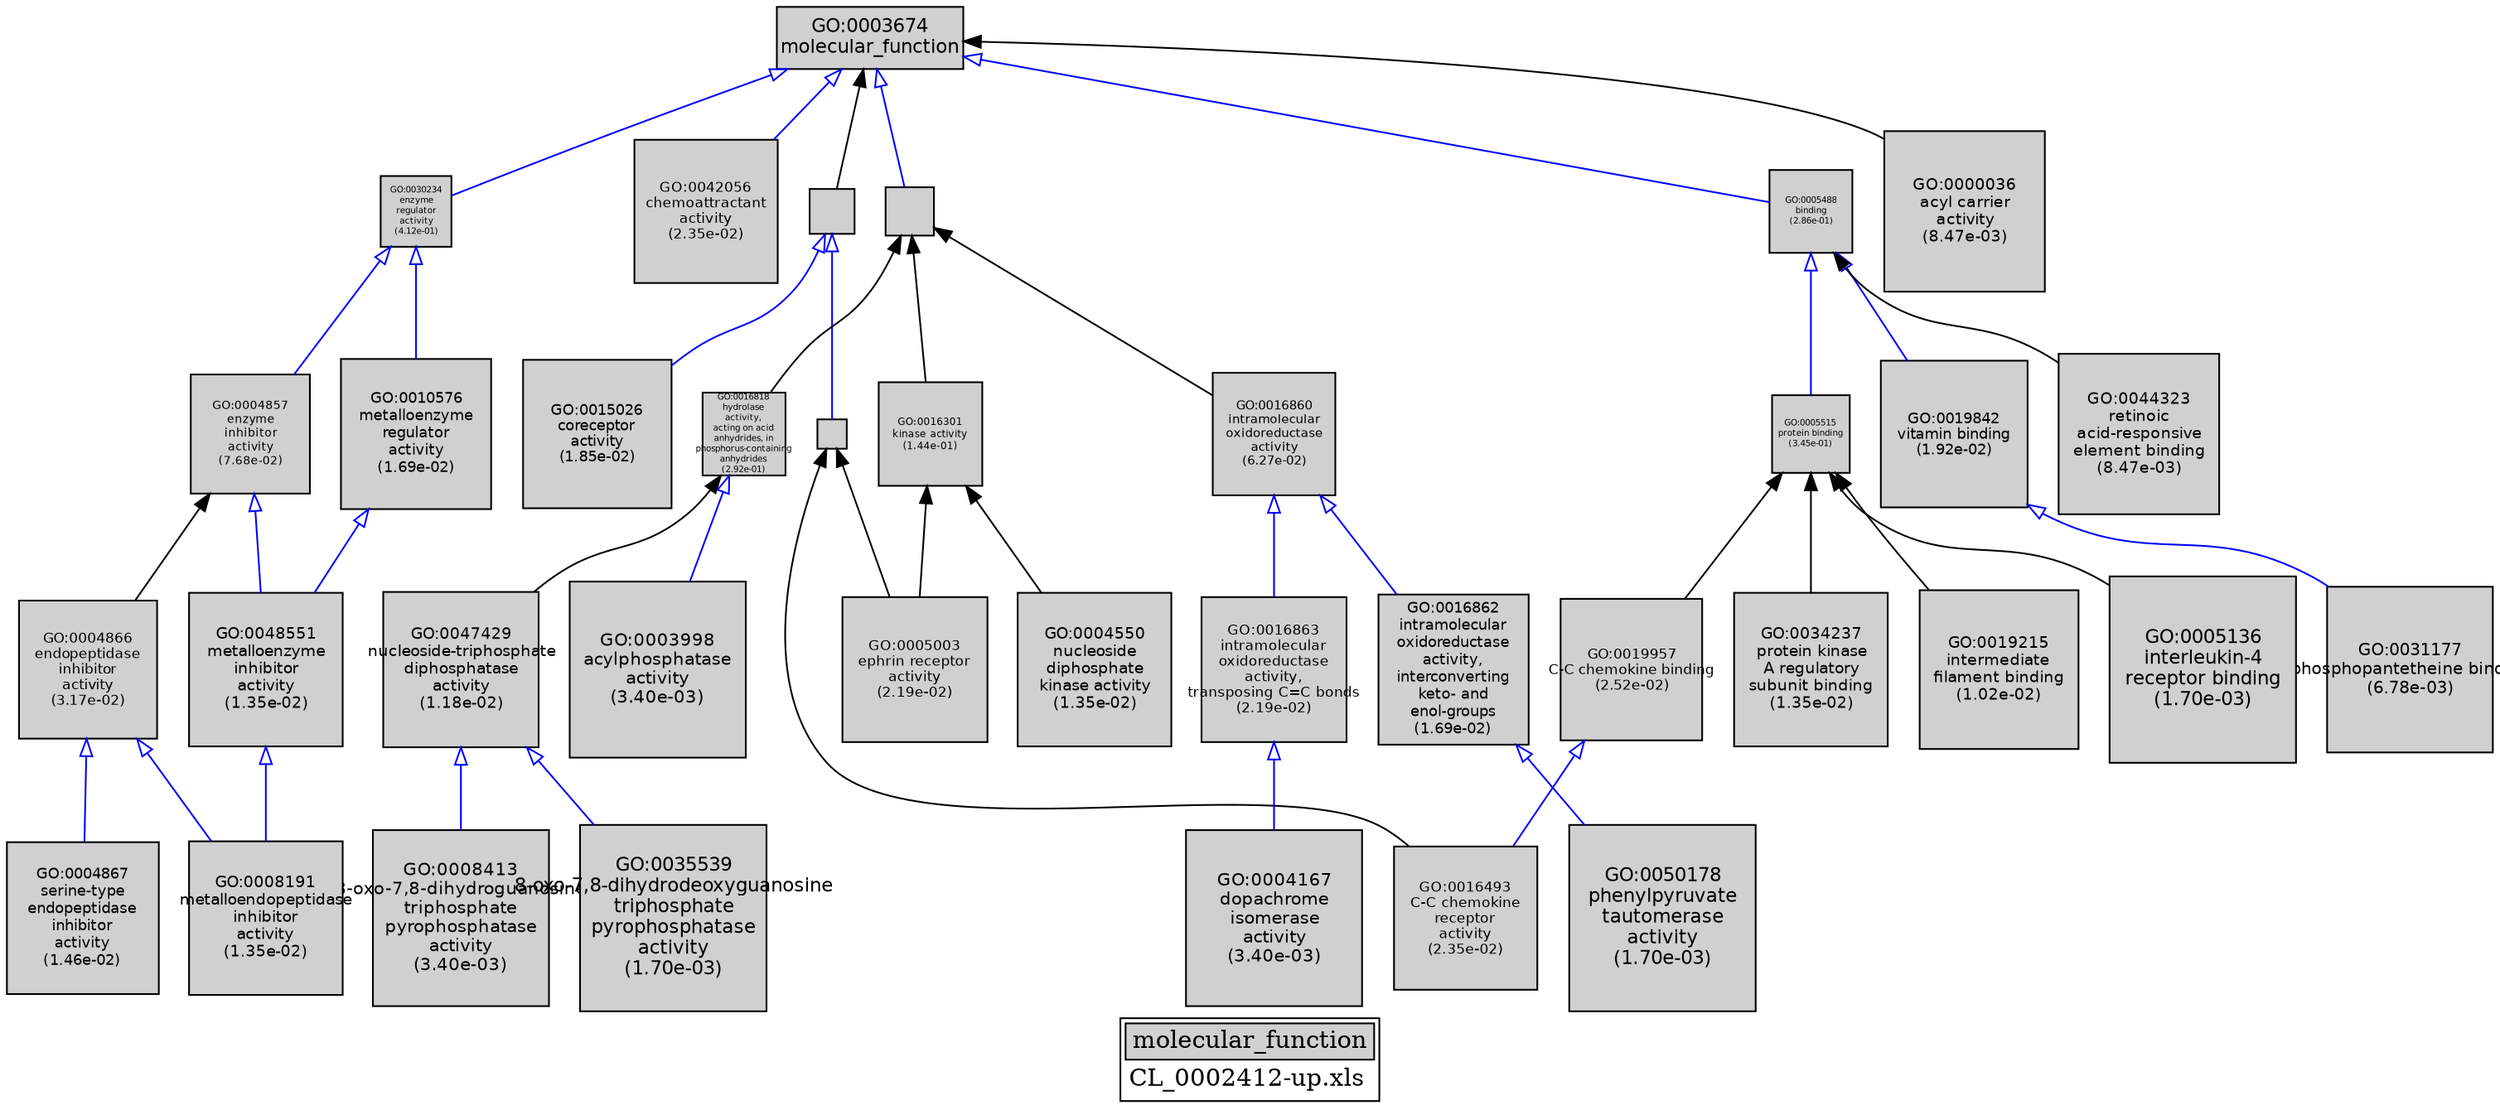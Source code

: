 digraph "molecular_function" {
graph [ bgcolor = "#FFFFFF", label = <<TABLE COLOR="black" BGCOLOR="white"><TR><TD COLSPAN="2" BGCOLOR="#D0D0D0"><FONT COLOR="black">molecular_function</FONT></TD></TR><TR><TD BORDER="0">CL_0002412-up.xls</TD></TR></TABLE>> ];
node [ fontname = "Helvetica" ];

subgraph "nodes" {

node [ style = "filled", fixedsize = "true", width = 1, shape = "box", fontsize = 9, fillcolor = "#D0D0D0", fontcolor = "black", color = "black" ];

"GO:0004857" [ URL = "#GO:0004857", label = <<TABLE BORDER="0"><TR><TD>GO:0004857<BR/>enzyme<BR/>inhibitor<BR/>activity<BR/>(7.68e-02)</TD></TR></TABLE>>, width = 0.954584496829, shape = "box", fontsize = 6.87300837717, height = 0.954584496829 ];
"GO:0030234" [ URL = "#GO:0030234", label = <<TABLE BORDER="0"><TR><TD>GO:0030234<BR/>enzyme<BR/>regulator<BR/>activity<BR/>(4.12e-01)</TD></TR></TABLE>>, width = 0.567213571014, shape = "box", fontsize = 5.0, height = 0.567213571014 ];
"GO:0016862" [ URL = "#GO:0016862", label = <<TABLE BORDER="0"><TR><TD>GO:0016862<BR/>intramolecular<BR/>oxidoreductase<BR/>activity,<BR/>interconverting<BR/>keto- and<BR/>enol-groups<BR/>(1.69e-02)</TD></TR></TABLE>>, width = 1.20160021966, shape = "box", fontsize = 8.65152158154, height = 1.20160021966 ];
"GO:0004167" [ URL = "#GO:0004167", label = <<TABLE BORDER="0"><TR><TD>GO:0004167<BR/>dopachrome<BR/>isomerase<BR/>activity<BR/>(3.40e-03)</TD></TR></TABLE>>, width = 1.41662747963, shape = "box", fontsize = 10.1997178533, height = 1.41662747963 ];
"GO:0019842" [ URL = "#GO:0019842", label = <<TABLE BORDER="0"><TR><TD>GO:0019842<BR/>vitamin binding<BR/>(1.92e-02)</TD></TR></TABLE>>, width = 1.18257095917, shape = "box", fontsize = 8.51451090605, height = 1.18257095917 ];
"GO:0008413" [ URL = "#GO:0008413", label = <<TABLE BORDER="0"><TR><TD>GO:0008413<BR/>8-oxo-7,8-dihydroguanosine<BR/>triphosphate<BR/>pyrophosphatase<BR/>activity<BR/>(3.40e-03)</TD></TR></TABLE>>, width = 1.41662747963, shape = "box", fontsize = 10.1997178533, height = 1.41662747963 ];
"GO:0004550" [ URL = "#GO:0004550", label = <<TABLE BORDER="0"><TR><TD>GO:0004550<BR/>nucleoside<BR/>diphosphate<BR/>kinase activity<BR/>(1.35e-02)</TD></TR></TABLE>>, width = 1.2335498706, shape = "box", fontsize = 8.88155906832, height = 1.2335498706 ];
"GO:0003674" [ URL = "#GO:0003674", label = <<TABLE BORDER="0"><TR><TD>GO:0003674<BR/>molecular_function</TD></TR></TABLE>>, width = 1.5, shape = "box", fontsize = 10.8 ];
"GO:0004867" [ URL = "#GO:0004867", label = <<TABLE BORDER="0"><TR><TD>GO:0004867<BR/>serine-type<BR/>endopeptidase<BR/>inhibitor<BR/>activity<BR/>(1.46e-02)</TD></TR></TABLE>>, width = 1.22251992262, shape = "box", fontsize = 8.80214344283, height = 1.22251992262 ];
"GO:0010576" [ URL = "#GO:0010576", label = <<TABLE BORDER="0"><TR><TD>GO:0010576<BR/>metalloenzyme<BR/>regulator<BR/>activity<BR/>(1.69e-02)</TD></TR></TABLE>>, width = 1.20160021966, shape = "box", fontsize = 8.65152158154, height = 1.20160021966 ];
"GO:0005003" [ URL = "#GO:0005003", label = <<TABLE BORDER="0"><TR><TD>GO:0005003<BR/>ephrin receptor<BR/>activity<BR/>(2.19e-02)</TD></TR></TABLE>>, width = 1.162992294, shape = "box", fontsize = 8.3735445168, height = 1.162992294 ];
"GO:0005515" [ URL = "#GO:0005515", label = <<TABLE BORDER="0"><TR><TD>GO:0005515<BR/>protein binding<BR/>(3.45e-01)</TD></TR></TABLE>>, width = 0.619451426872, shape = "box", fontsize = 5.0, height = 0.619451426872 ];
"GO:0015026" [ URL = "#GO:0015026", label = <<TABLE BORDER="0"><TR><TD>GO:0015026<BR/>coreceptor<BR/>activity<BR/>(1.85e-02)</TD></TR></TABLE>>, width = 1.1877093212, shape = "box", fontsize = 8.55150711267, height = 1.1877093212 ];
"GO:0042056" [ URL = "#GO:0042056", label = <<TABLE BORDER="0"><TR><TD>GO:0042056<BR/>chemoattractant<BR/>activity<BR/>(2.35e-02)</TD></TR></TABLE>>, width = 1.15187154146, shape = "box", fontsize = 8.2934750985, height = 1.15187154146 ];
"GO:0038023" [ URL = "#GO:0038023", label = "", width = 0.35727780221, shape = "box", height = 0.35727780221 ];
"GO:0050178" [ URL = "#GO:0050178", label = <<TABLE BORDER="0"><TR><TD>GO:0050178<BR/>phenylpyruvate<BR/>tautomerase<BR/>activity<BR/>(1.70e-03)</TD></TR></TABLE>>, width = 1.5, shape = "box", fontsize = 10.8, height = 1.5 ];
"GO:0016860" [ URL = "#GO:0016860", label = <<TABLE BORDER="0"><TR><TD>GO:0016860<BR/>intramolecular<BR/>oxidoreductase<BR/>activity<BR/>(6.27e-02)</TD></TR></TABLE>>, width = 0.991431350776, shape = "box", fontsize = 7.13830572559, height = 0.991431350776 ];
"GO:0004888" [ URL = "#GO:0004888", label = "", width = 0.236472729631, shape = "box", height = 0.236472729631 ];
"GO:0016301" [ URL = "#GO:0016301", label = <<TABLE BORDER="0"><TR><TD>GO:0016301<BR/>kinase activity<BR/>(1.44e-01)</TD></TR></TABLE>>, width = 0.831353677375, shape = "box", fontsize = 5.9857464771, height = 0.831353677375 ];
"GO:0003824" [ URL = "#GO:0003824", label = "", width = 0.390419665601, shape = "box", height = 0.390419665601 ];
"GO:0008191" [ URL = "#GO:0008191", label = <<TABLE BORDER="0"><TR><TD>GO:0008191<BR/>metalloendopeptidase<BR/>inhibitor<BR/>activity<BR/>(1.35e-02)</TD></TR></TABLE>>, width = 1.2335498706, shape = "box", fontsize = 8.88155906832, height = 1.2335498706 ];
"GO:0016493" [ URL = "#GO:0016493", label = <<TABLE BORDER="0"><TR><TD>GO:0016493<BR/>C-C chemokine<BR/>receptor<BR/>activity<BR/>(2.35e-02)</TD></TR></TABLE>>, width = 1.15187154146, shape = "box", fontsize = 8.2934750985, height = 1.15187154146 ];
"GO:0019957" [ URL = "#GO:0019957", label = <<TABLE BORDER="0"><TR><TD>GO:0019957<BR/>C-C chemokine binding<BR/>(2.52e-02)</TD></TR></TABLE>>, width = 1.14142959708, shape = "box", fontsize = 8.218293099, height = 1.14142959708 ];
"GO:0004866" [ URL = "#GO:0004866", label = <<TABLE BORDER="0"><TR><TD>GO:0004866<BR/>endopeptidase<BR/>inhibitor<BR/>activity<BR/>(3.17e-02)</TD></TR></TABLE>>, width = 1.10566630134, shape = "box", fontsize = 7.96079736963, height = 1.10566630134 ];
"GO:0048551" [ URL = "#GO:0048551", label = <<TABLE BORDER="0"><TR><TD>GO:0048551<BR/>metalloenzyme<BR/>inhibitor<BR/>activity<BR/>(1.35e-02)</TD></TR></TABLE>>, width = 1.2335498706, shape = "box", fontsize = 8.88155906832, height = 1.2335498706 ];
"GO:0003998" [ URL = "#GO:0003998", label = <<TABLE BORDER="0"><TR><TD>GO:0003998<BR/>acylphosphatase<BR/>activity<BR/>(3.40e-03)</TD></TR></TABLE>>, width = 1.41662747963, shape = "box", fontsize = 10.1997178533, height = 1.41662747963 ];
"GO:0005488" [ URL = "#GO:0005488", label = <<TABLE BORDER="0"><TR><TD>GO:0005488<BR/>binding<BR/>(2.86e-01)</TD></TR></TABLE>>, width = 0.670596516934, shape = "box", fontsize = 5.0, height = 0.670596516934 ];
"GO:0034237" [ URL = "#GO:0034237", label = <<TABLE BORDER="0"><TR><TD>GO:0034237<BR/>protein kinase<BR/>A regulatory<BR/>subunit binding<BR/>(1.35e-02)</TD></TR></TABLE>>, width = 1.2335498706, shape = "box", fontsize = 8.88155906832, height = 1.2335498706 ];
"GO:0016863" [ URL = "#GO:0016863", label = <<TABLE BORDER="0"><TR><TD>GO:0016863<BR/>intramolecular<BR/>oxidoreductase<BR/>activity,<BR/>transposing C=C bonds<BR/>(2.19e-02)</TD></TR></TABLE>>, width = 1.162992294, shape = "box", fontsize = 8.3735445168, height = 1.162992294 ];
"GO:0016818" [ URL = "#GO:0016818", label = <<TABLE BORDER="0"><TR><TD>GO:0016818<BR/>hydrolase<BR/>activity,<BR/>acting on acid<BR/>anhydrides, in<BR/>phosphorus-containing<BR/>anhydrides<BR/>(2.92e-01)</TD></TR></TABLE>>, width = 0.665146464295, shape = "box", fontsize = 5.0, height = 0.665146464295 ];
"GO:0047429" [ URL = "#GO:0047429", label = <<TABLE BORDER="0"><TR><TD>GO:0047429<BR/>nucleoside-triphosphate<BR/>diphosphatase<BR/>activity<BR/>(1.18e-02)</TD></TR></TABLE>>, width = 1.25230153358, shape = "box", fontsize = 9.01657104178, height = 1.25230153358 ];
"GO:0035539" [ URL = "#GO:0035539", label = <<TABLE BORDER="0"><TR><TD>GO:0035539<BR/>8-oxo-7,8-dihydrodeoxyguanosine<BR/>triphosphate<BR/>pyrophosphatase<BR/>activity<BR/>(1.70e-03)</TD></TR></TABLE>>, width = 1.5, shape = "box", fontsize = 10.8, height = 1.5 ];
"GO:0019215" [ URL = "#GO:0019215", label = <<TABLE BORDER="0"><TR><TD>GO:0019215<BR/>intermediate<BR/>filament binding<BR/>(1.02e-02)</TD></TR></TABLE>>, width = 1.27362278526, shape = "box", fontsize = 9.17008405385, height = 1.27362278526 ];
"GO:0044323" [ URL = "#GO:0044323", label = <<TABLE BORDER="0"><TR><TD>GO:0044323<BR/>retinoic<BR/>acid-responsive<BR/>element binding<BR/>(8.47e-03)</TD></TR></TABLE>>, width = 1.29840872713, shape = "box", fontsize = 9.34854283535, height = 1.29840872713 ];
"GO:0000036" [ URL = "#GO:0000036", label = <<TABLE BORDER="0"><TR><TD>GO:0000036<BR/>acyl carrier<BR/>activity<BR/>(8.47e-03)</TD></TR></TABLE>>, width = 1.29840872713, shape = "box", fontsize = 9.34854283535, height = 1.29840872713 ];
"GO:0005136" [ URL = "#GO:0005136", label = <<TABLE BORDER="0"><TR><TD>GO:0005136<BR/>interleukin-4<BR/>receptor binding<BR/>(1.70e-03)</TD></TR></TABLE>>, width = 1.5, shape = "box", fontsize = 10.8, height = 1.5 ];
"GO:0031177" [ URL = "#GO:0031177", label = <<TABLE BORDER="0"><TR><TD>GO:0031177<BR/>phosphopantetheine binding<BR/>(6.78e-03)</TD></TR></TABLE>>, width = 1.3281390128, shape = "box", fontsize = 9.56260089214, height = 1.3281390128 ];
}
subgraph "edges" {


edge [ dir = "back", weight = 1 ];
subgraph "regulates" {


edge [ color = "cyan", arrowtail = "none" ];
subgraph "positive" {


edge [ color = "green", arrowtail = "vee" ];
}
subgraph "negative" {


edge [ color = "red", arrowtail = "tee" ];
}
}
subgraph "part_of" {


edge [ color = "purple", arrowtail = "diamond", weight = 2.5 ];
}
subgraph "is_a" {


edge [ color = "blue", arrowtail = "empty", weight = 5.0 ];
"GO:0003674" -> "GO:0005488";
"GO:0010576" -> "GO:0048551";
"GO:0016860" -> "GO:0016863";
"GO:0019957" -> "GO:0016493";
"GO:0005488" -> "GO:0019842";
"GO:0005488" -> "GO:0005515";
"GO:0003674" -> "GO:0030234";
"GO:0016862" -> "GO:0050178";
"GO:0016860" -> "GO:0016862";
"GO:0004857" -> "GO:0048551";
"GO:0004866" -> "GO:0004867";
"GO:0019842" -> "GO:0031177";
"GO:0030234" -> "GO:0004857";
"GO:0004866" -> "GO:0008191";
"GO:0047429" -> "GO:0008413";
"GO:0030234" -> "GO:0010576";
"GO:0038023" -> "GO:0015026";
"GO:0016818" -> "GO:0003998";
"GO:0047429" -> "GO:0035539";
"GO:0003674" -> "GO:0003824";
"GO:0048551" -> "GO:0008191";
"GO:0038023" -> "GO:0004888";
"GO:0016863" -> "GO:0004167";
"GO:0003674" -> "GO:0042056";
}
"GO:0005515" -> "GO:0019215";
"GO:0003674" -> "GO:0038023";
"GO:0003674" -> "GO:0000036";
"GO:0004888" -> "GO:0005003";
"GO:0005515" -> "GO:0005136";
"GO:0003824" -> "GO:0016860";
"GO:0003824" -> "GO:0016301";
"GO:0005515" -> "GO:0034237";
"GO:0016301" -> "GO:0005003";
"GO:0005515" -> "GO:0019957";
"GO:0003824" -> "GO:0016818";
"GO:0005488" -> "GO:0044323";
"GO:0004857" -> "GO:0004866";
"GO:0004888" -> "GO:0016493";
"GO:0016818" -> "GO:0047429";
"GO:0016301" -> "GO:0004550";
}
}
